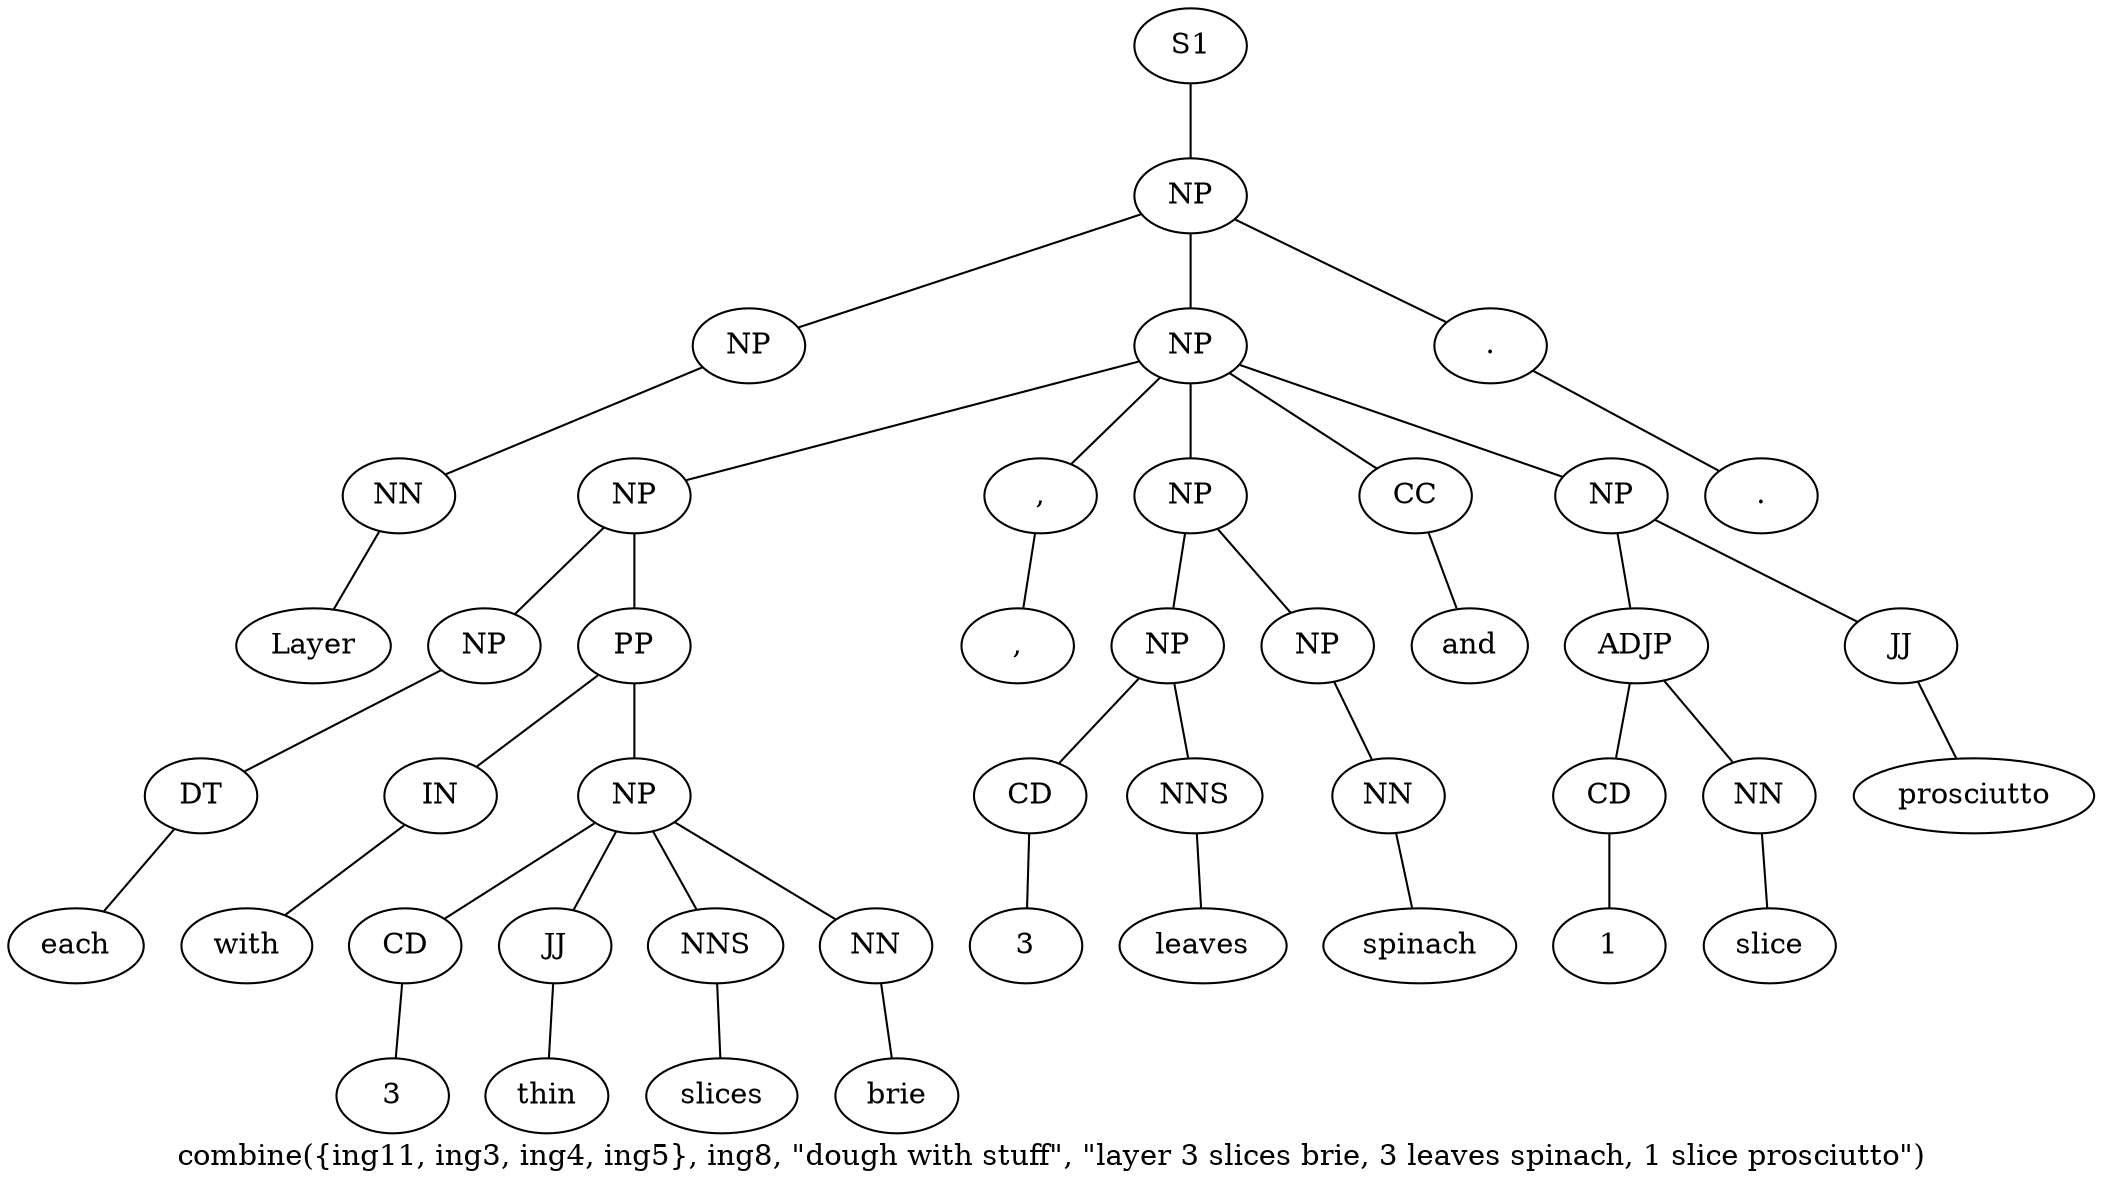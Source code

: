 graph SyntaxGraph {
	label = "combine({ing11, ing3, ing4, ing5}, ing8, \"dough with stuff\", \"layer 3 slices brie, 3 leaves spinach, 1 slice prosciutto\")";
	Node0 [label="S1"];
	Node1 [label="NP"];
	Node2 [label="NP"];
	Node3 [label="NN"];
	Node4 [label="Layer"];
	Node5 [label="NP"];
	Node6 [label="NP"];
	Node7 [label="NP"];
	Node8 [label="DT"];
	Node9 [label="each"];
	Node10 [label="PP"];
	Node11 [label="IN"];
	Node12 [label="with"];
	Node13 [label="NP"];
	Node14 [label="CD"];
	Node15 [label="3"];
	Node16 [label="JJ"];
	Node17 [label="thin"];
	Node18 [label="NNS"];
	Node19 [label="slices"];
	Node20 [label="NN"];
	Node21 [label="brie"];
	Node22 [label=","];
	Node23 [label=","];
	Node24 [label="NP"];
	Node25 [label="NP"];
	Node26 [label="CD"];
	Node27 [label="3"];
	Node28 [label="NNS"];
	Node29 [label="leaves"];
	Node30 [label="NP"];
	Node31 [label="NN"];
	Node32 [label="spinach"];
	Node33 [label="CC"];
	Node34 [label="and"];
	Node35 [label="NP"];
	Node36 [label="ADJP"];
	Node37 [label="CD"];
	Node38 [label="1"];
	Node39 [label="NN"];
	Node40 [label="slice"];
	Node41 [label="JJ"];
	Node42 [label="prosciutto"];
	Node43 [label="."];
	Node44 [label="."];

	Node0 -- Node1;
	Node1 -- Node2;
	Node1 -- Node5;
	Node1 -- Node43;
	Node2 -- Node3;
	Node3 -- Node4;
	Node5 -- Node6;
	Node5 -- Node22;
	Node5 -- Node24;
	Node5 -- Node33;
	Node5 -- Node35;
	Node6 -- Node7;
	Node6 -- Node10;
	Node7 -- Node8;
	Node8 -- Node9;
	Node10 -- Node11;
	Node10 -- Node13;
	Node11 -- Node12;
	Node13 -- Node14;
	Node13 -- Node16;
	Node13 -- Node18;
	Node13 -- Node20;
	Node14 -- Node15;
	Node16 -- Node17;
	Node18 -- Node19;
	Node20 -- Node21;
	Node22 -- Node23;
	Node24 -- Node25;
	Node24 -- Node30;
	Node25 -- Node26;
	Node25 -- Node28;
	Node26 -- Node27;
	Node28 -- Node29;
	Node30 -- Node31;
	Node31 -- Node32;
	Node33 -- Node34;
	Node35 -- Node36;
	Node35 -- Node41;
	Node36 -- Node37;
	Node36 -- Node39;
	Node37 -- Node38;
	Node39 -- Node40;
	Node41 -- Node42;
	Node43 -- Node44;
}